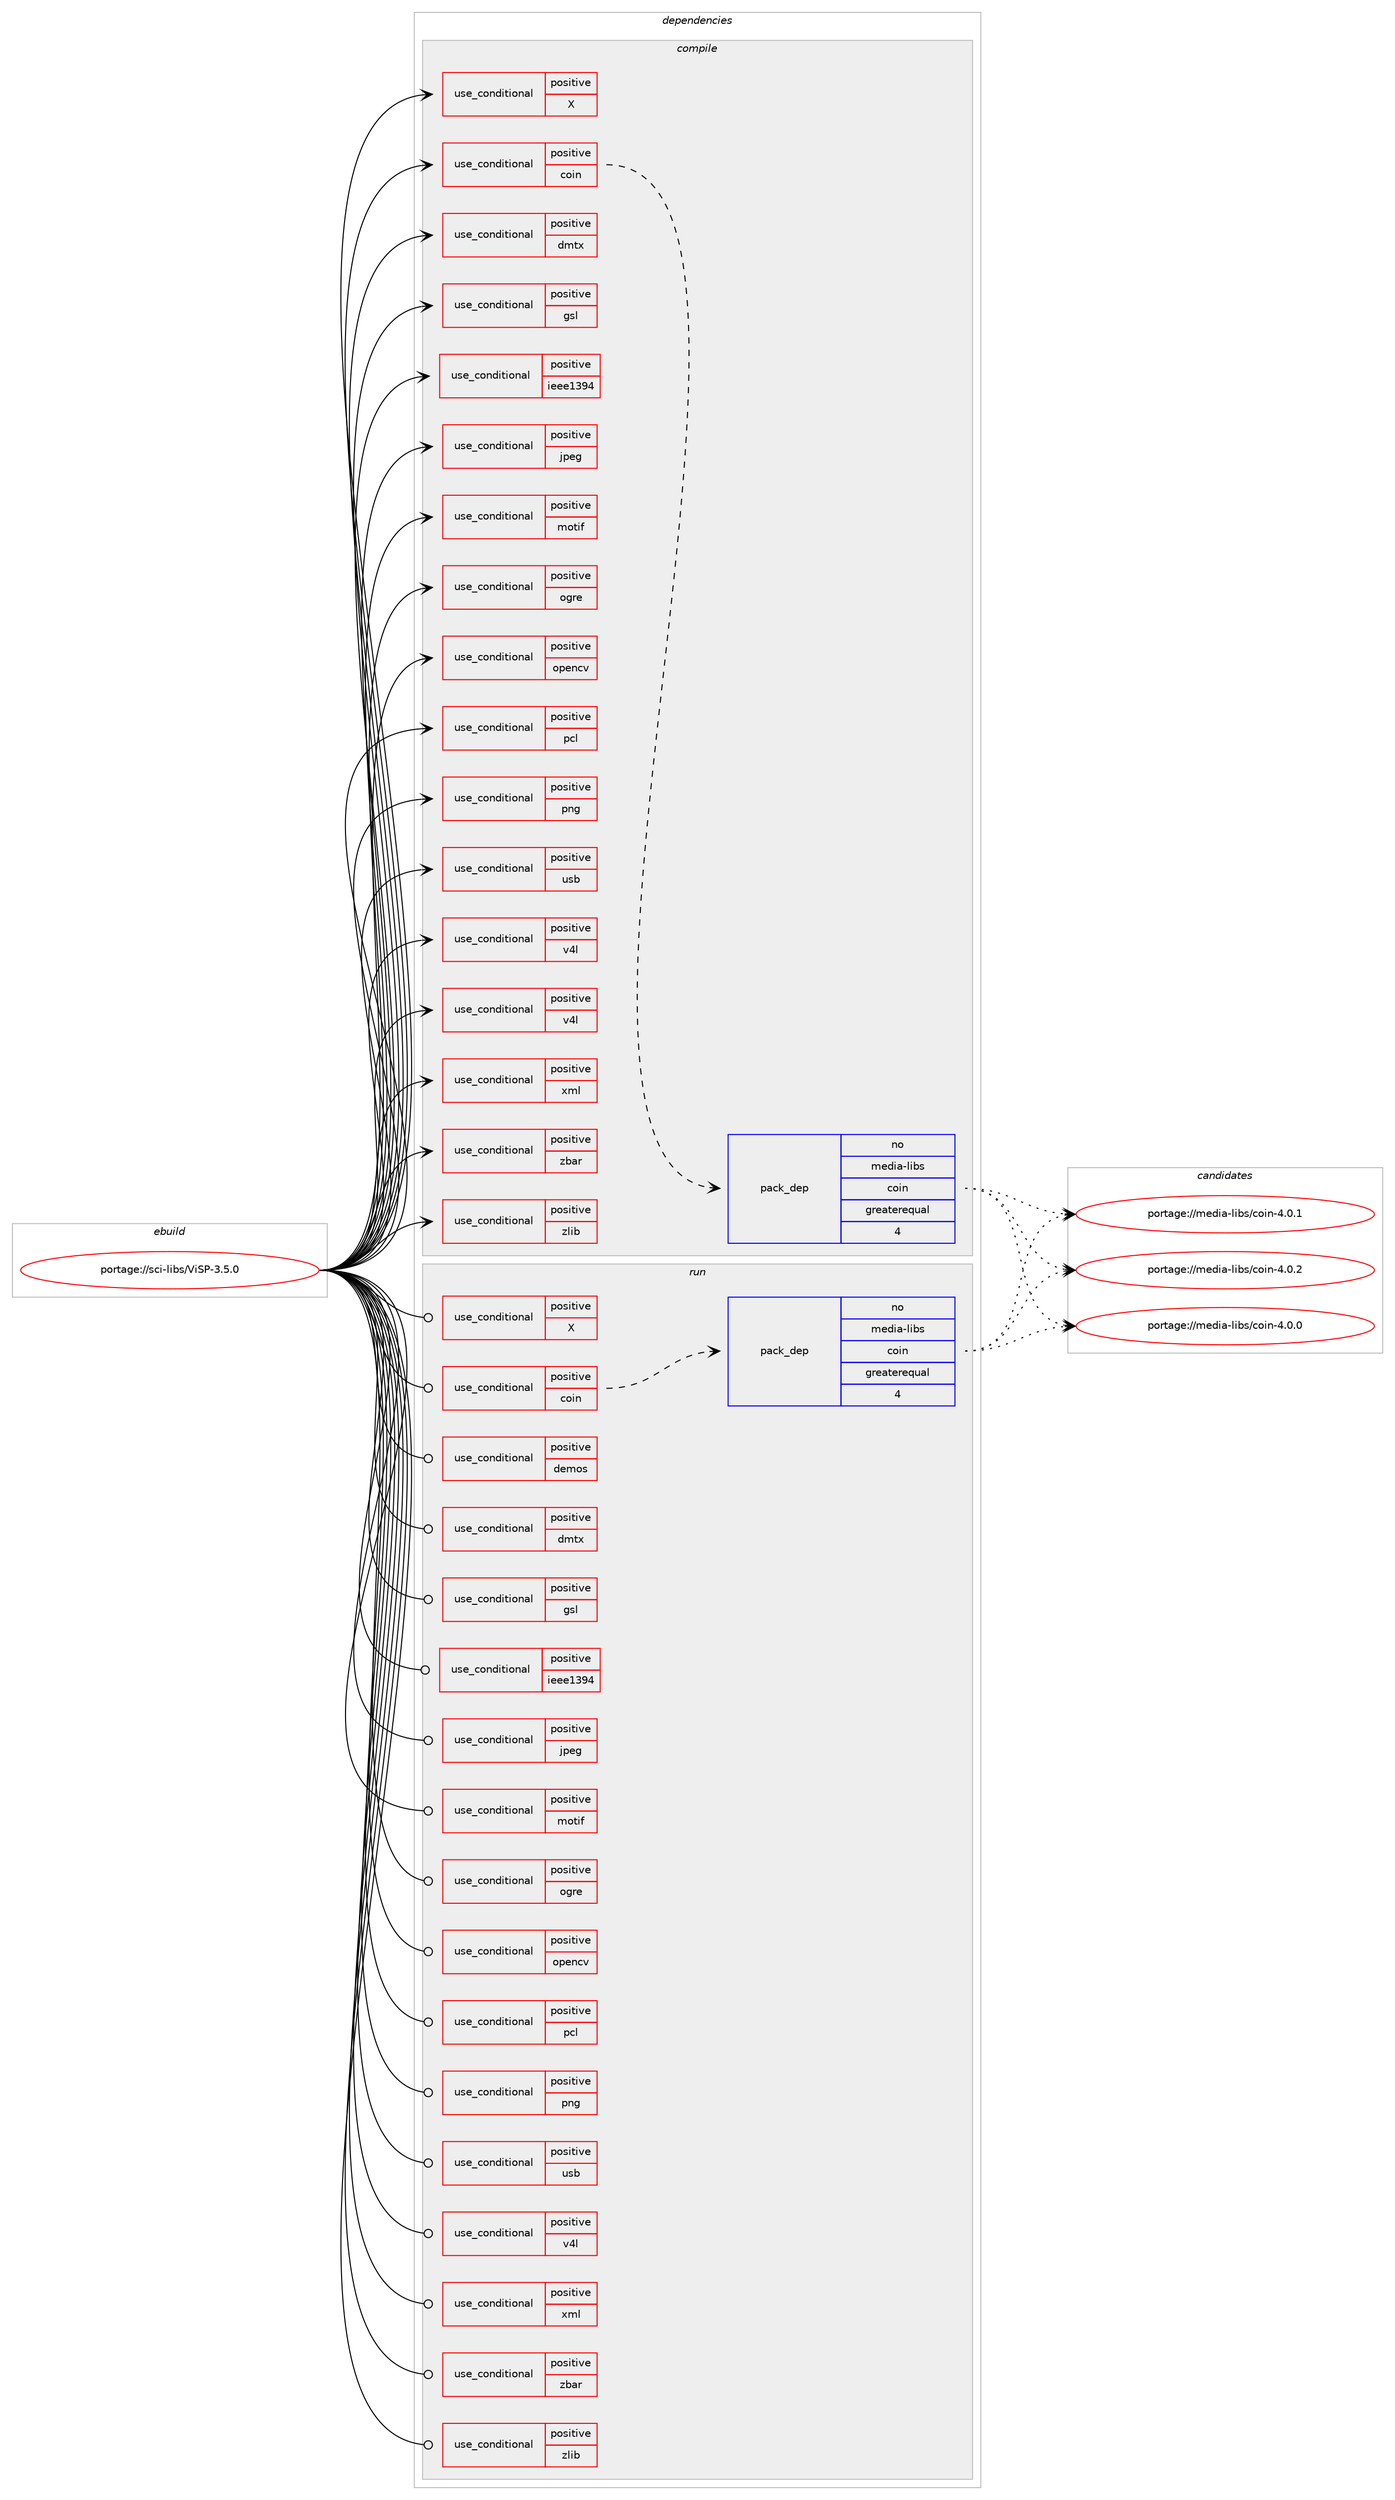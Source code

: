 digraph prolog {

# *************
# Graph options
# *************

newrank=true;
concentrate=true;
compound=true;
graph [rankdir=LR,fontname=Helvetica,fontsize=10,ranksep=1.5];#, ranksep=2.5, nodesep=0.2];
edge  [arrowhead=vee];
node  [fontname=Helvetica,fontsize=10];

# **********
# The ebuild
# **********

subgraph cluster_leftcol {
color=gray;
rank=same;
label=<<i>ebuild</i>>;
id [label="portage://sci-libs/ViSP-3.5.0", color=red, width=4, href="../sci-libs/ViSP-3.5.0.svg"];
}

# ****************
# The dependencies
# ****************

subgraph cluster_midcol {
color=gray;
label=<<i>dependencies</i>>;
subgraph cluster_compile {
fillcolor="#eeeeee";
style=filled;
label=<<i>compile</i>>;
subgraph cond2134 {
dependency3274 [label=<<TABLE BORDER="0" CELLBORDER="1" CELLSPACING="0" CELLPADDING="4"><TR><TD ROWSPAN="3" CELLPADDING="10">use_conditional</TD></TR><TR><TD>positive</TD></TR><TR><TD>X</TD></TR></TABLE>>, shape=none, color=red];
# *** BEGIN UNKNOWN DEPENDENCY TYPE (TODO) ***
# dependency3274 -> package_dependency(portage://sci-libs/ViSP-3.5.0,install,no,x11-libs,libX11,none,[,,],[],[])
# *** END UNKNOWN DEPENDENCY TYPE (TODO) ***

}
id:e -> dependency3274:w [weight=20,style="solid",arrowhead="vee"];
subgraph cond2135 {
dependency3275 [label=<<TABLE BORDER="0" CELLBORDER="1" CELLSPACING="0" CELLPADDING="4"><TR><TD ROWSPAN="3" CELLPADDING="10">use_conditional</TD></TR><TR><TD>positive</TD></TR><TR><TD>coin</TD></TR></TABLE>>, shape=none, color=red];
subgraph pack1092 {
dependency3276 [label=<<TABLE BORDER="0" CELLBORDER="1" CELLSPACING="0" CELLPADDING="4" WIDTH="220"><TR><TD ROWSPAN="6" CELLPADDING="30">pack_dep</TD></TR><TR><TD WIDTH="110">no</TD></TR><TR><TD>media-libs</TD></TR><TR><TD>coin</TD></TR><TR><TD>greaterequal</TD></TR><TR><TD>4</TD></TR></TABLE>>, shape=none, color=blue];
}
dependency3275:e -> dependency3276:w [weight=20,style="dashed",arrowhead="vee"];
# *** BEGIN UNKNOWN DEPENDENCY TYPE (TODO) ***
# dependency3275 -> package_dependency(portage://sci-libs/ViSP-3.5.0,install,no,virtual,opengl,none,[,,],[],[])
# *** END UNKNOWN DEPENDENCY TYPE (TODO) ***

}
id:e -> dependency3275:w [weight=20,style="solid",arrowhead="vee"];
subgraph cond2136 {
dependency3277 [label=<<TABLE BORDER="0" CELLBORDER="1" CELLSPACING="0" CELLPADDING="4"><TR><TD ROWSPAN="3" CELLPADDING="10">use_conditional</TD></TR><TR><TD>positive</TD></TR><TR><TD>dmtx</TD></TR></TABLE>>, shape=none, color=red];
# *** BEGIN UNKNOWN DEPENDENCY TYPE (TODO) ***
# dependency3277 -> package_dependency(portage://sci-libs/ViSP-3.5.0,install,no,media-libs,libdmtx,none,[,,],[],[])
# *** END UNKNOWN DEPENDENCY TYPE (TODO) ***

}
id:e -> dependency3277:w [weight=20,style="solid",arrowhead="vee"];
subgraph cond2137 {
dependency3278 [label=<<TABLE BORDER="0" CELLBORDER="1" CELLSPACING="0" CELLPADDING="4"><TR><TD ROWSPAN="3" CELLPADDING="10">use_conditional</TD></TR><TR><TD>positive</TD></TR><TR><TD>gsl</TD></TR></TABLE>>, shape=none, color=red];
# *** BEGIN UNKNOWN DEPENDENCY TYPE (TODO) ***
# dependency3278 -> package_dependency(portage://sci-libs/ViSP-3.5.0,install,no,sci-libs,gsl,none,[,,],any_same_slot,[])
# *** END UNKNOWN DEPENDENCY TYPE (TODO) ***

}
id:e -> dependency3278:w [weight=20,style="solid",arrowhead="vee"];
subgraph cond2138 {
dependency3279 [label=<<TABLE BORDER="0" CELLBORDER="1" CELLSPACING="0" CELLPADDING="4"><TR><TD ROWSPAN="3" CELLPADDING="10">use_conditional</TD></TR><TR><TD>positive</TD></TR><TR><TD>ieee1394</TD></TR></TABLE>>, shape=none, color=red];
# *** BEGIN UNKNOWN DEPENDENCY TYPE (TODO) ***
# dependency3279 -> package_dependency(portage://sci-libs/ViSP-3.5.0,install,no,media-libs,libdc1394,none,[,,],[slot(2),equal],[])
# *** END UNKNOWN DEPENDENCY TYPE (TODO) ***

}
id:e -> dependency3279:w [weight=20,style="solid",arrowhead="vee"];
subgraph cond2139 {
dependency3280 [label=<<TABLE BORDER="0" CELLBORDER="1" CELLSPACING="0" CELLPADDING="4"><TR><TD ROWSPAN="3" CELLPADDING="10">use_conditional</TD></TR><TR><TD>positive</TD></TR><TR><TD>jpeg</TD></TR></TABLE>>, shape=none, color=red];
# *** BEGIN UNKNOWN DEPENDENCY TYPE (TODO) ***
# dependency3280 -> package_dependency(portage://sci-libs/ViSP-3.5.0,install,no,virtual,jpeg,none,[,,],[slot(0)],[])
# *** END UNKNOWN DEPENDENCY TYPE (TODO) ***

}
id:e -> dependency3280:w [weight=20,style="solid",arrowhead="vee"];
subgraph cond2140 {
dependency3281 [label=<<TABLE BORDER="0" CELLBORDER="1" CELLSPACING="0" CELLPADDING="4"><TR><TD ROWSPAN="3" CELLPADDING="10">use_conditional</TD></TR><TR><TD>positive</TD></TR><TR><TD>motif</TD></TR></TABLE>>, shape=none, color=red];
# *** BEGIN UNKNOWN DEPENDENCY TYPE (TODO) ***
# dependency3281 -> package_dependency(portage://sci-libs/ViSP-3.5.0,install,no,media-libs,SoXt,none,[,,],[],[])
# *** END UNKNOWN DEPENDENCY TYPE (TODO) ***

}
id:e -> dependency3281:w [weight=20,style="solid",arrowhead="vee"];
subgraph cond2141 {
dependency3282 [label=<<TABLE BORDER="0" CELLBORDER="1" CELLSPACING="0" CELLPADDING="4"><TR><TD ROWSPAN="3" CELLPADDING="10">use_conditional</TD></TR><TR><TD>positive</TD></TR><TR><TD>ogre</TD></TR></TABLE>>, shape=none, color=red];
# *** BEGIN UNKNOWN DEPENDENCY TYPE (TODO) ***
# dependency3282 -> package_dependency(portage://sci-libs/ViSP-3.5.0,install,no,dev-games,ogre,none,[,,],[],[use(enable(ois),positive)])
# *** END UNKNOWN DEPENDENCY TYPE (TODO) ***

# *** BEGIN UNKNOWN DEPENDENCY TYPE (TODO) ***
# dependency3282 -> package_dependency(portage://sci-libs/ViSP-3.5.0,install,no,dev-libs,boost,none,[,,],any_same_slot,[])
# *** END UNKNOWN DEPENDENCY TYPE (TODO) ***

}
id:e -> dependency3282:w [weight=20,style="solid",arrowhead="vee"];
subgraph cond2142 {
dependency3283 [label=<<TABLE BORDER="0" CELLBORDER="1" CELLSPACING="0" CELLPADDING="4"><TR><TD ROWSPAN="3" CELLPADDING="10">use_conditional</TD></TR><TR><TD>positive</TD></TR><TR><TD>opencv</TD></TR></TABLE>>, shape=none, color=red];
# *** BEGIN UNKNOWN DEPENDENCY TYPE (TODO) ***
# dependency3283 -> package_dependency(portage://sci-libs/ViSP-3.5.0,install,no,media-libs,opencv,none,[,,],any_same_slot,[use(enable(contribdnn),positive)])
# *** END UNKNOWN DEPENDENCY TYPE (TODO) ***

}
id:e -> dependency3283:w [weight=20,style="solid",arrowhead="vee"];
subgraph cond2143 {
dependency3284 [label=<<TABLE BORDER="0" CELLBORDER="1" CELLSPACING="0" CELLPADDING="4"><TR><TD ROWSPAN="3" CELLPADDING="10">use_conditional</TD></TR><TR><TD>positive</TD></TR><TR><TD>pcl</TD></TR></TABLE>>, shape=none, color=red];
# *** BEGIN UNKNOWN DEPENDENCY TYPE (TODO) ***
# dependency3284 -> package_dependency(portage://sci-libs/ViSP-3.5.0,install,no,sci-libs,pcl,none,[,,],any_same_slot,[])
# *** END UNKNOWN DEPENDENCY TYPE (TODO) ***

}
id:e -> dependency3284:w [weight=20,style="solid",arrowhead="vee"];
subgraph cond2144 {
dependency3285 [label=<<TABLE BORDER="0" CELLBORDER="1" CELLSPACING="0" CELLPADDING="4"><TR><TD ROWSPAN="3" CELLPADDING="10">use_conditional</TD></TR><TR><TD>positive</TD></TR><TR><TD>png</TD></TR></TABLE>>, shape=none, color=red];
# *** BEGIN UNKNOWN DEPENDENCY TYPE (TODO) ***
# dependency3285 -> package_dependency(portage://sci-libs/ViSP-3.5.0,install,no,media-libs,libpng,none,[,,],[slot(0),equal],[])
# *** END UNKNOWN DEPENDENCY TYPE (TODO) ***

}
id:e -> dependency3285:w [weight=20,style="solid",arrowhead="vee"];
subgraph cond2145 {
dependency3286 [label=<<TABLE BORDER="0" CELLBORDER="1" CELLSPACING="0" CELLPADDING="4"><TR><TD ROWSPAN="3" CELLPADDING="10">use_conditional</TD></TR><TR><TD>positive</TD></TR><TR><TD>usb</TD></TR></TABLE>>, shape=none, color=red];
# *** BEGIN UNKNOWN DEPENDENCY TYPE (TODO) ***
# dependency3286 -> package_dependency(portage://sci-libs/ViSP-3.5.0,install,no,virtual,libusb,none,[,,],[slot(1)],[])
# *** END UNKNOWN DEPENDENCY TYPE (TODO) ***

}
id:e -> dependency3286:w [weight=20,style="solid",arrowhead="vee"];
subgraph cond2146 {
dependency3287 [label=<<TABLE BORDER="0" CELLBORDER="1" CELLSPACING="0" CELLPADDING="4"><TR><TD ROWSPAN="3" CELLPADDING="10">use_conditional</TD></TR><TR><TD>positive</TD></TR><TR><TD>v4l</TD></TR></TABLE>>, shape=none, color=red];
# *** BEGIN UNKNOWN DEPENDENCY TYPE (TODO) ***
# dependency3287 -> package_dependency(portage://sci-libs/ViSP-3.5.0,install,no,media-libs,libv4l,none,[,,],[],[])
# *** END UNKNOWN DEPENDENCY TYPE (TODO) ***

}
id:e -> dependency3287:w [weight=20,style="solid",arrowhead="vee"];
subgraph cond2147 {
dependency3288 [label=<<TABLE BORDER="0" CELLBORDER="1" CELLSPACING="0" CELLPADDING="4"><TR><TD ROWSPAN="3" CELLPADDING="10">use_conditional</TD></TR><TR><TD>positive</TD></TR><TR><TD>v4l</TD></TR></TABLE>>, shape=none, color=red];
# *** BEGIN UNKNOWN DEPENDENCY TYPE (TODO) ***
# dependency3288 -> package_dependency(portage://sci-libs/ViSP-3.5.0,install,no,virtual,os-headers,none,[,,],[],[])
# *** END UNKNOWN DEPENDENCY TYPE (TODO) ***

}
id:e -> dependency3288:w [weight=20,style="solid",arrowhead="vee"];
subgraph cond2148 {
dependency3289 [label=<<TABLE BORDER="0" CELLBORDER="1" CELLSPACING="0" CELLPADDING="4"><TR><TD ROWSPAN="3" CELLPADDING="10">use_conditional</TD></TR><TR><TD>positive</TD></TR><TR><TD>xml</TD></TR></TABLE>>, shape=none, color=red];
# *** BEGIN UNKNOWN DEPENDENCY TYPE (TODO) ***
# dependency3289 -> package_dependency(portage://sci-libs/ViSP-3.5.0,install,no,dev-libs,libxml2,none,[,,],[],[])
# *** END UNKNOWN DEPENDENCY TYPE (TODO) ***

}
id:e -> dependency3289:w [weight=20,style="solid",arrowhead="vee"];
subgraph cond2149 {
dependency3290 [label=<<TABLE BORDER="0" CELLBORDER="1" CELLSPACING="0" CELLPADDING="4"><TR><TD ROWSPAN="3" CELLPADDING="10">use_conditional</TD></TR><TR><TD>positive</TD></TR><TR><TD>zbar</TD></TR></TABLE>>, shape=none, color=red];
# *** BEGIN UNKNOWN DEPENDENCY TYPE (TODO) ***
# dependency3290 -> package_dependency(portage://sci-libs/ViSP-3.5.0,install,no,media-gfx,zbar,none,[,,],[],[])
# *** END UNKNOWN DEPENDENCY TYPE (TODO) ***

}
id:e -> dependency3290:w [weight=20,style="solid",arrowhead="vee"];
subgraph cond2150 {
dependency3291 [label=<<TABLE BORDER="0" CELLBORDER="1" CELLSPACING="0" CELLPADDING="4"><TR><TD ROWSPAN="3" CELLPADDING="10">use_conditional</TD></TR><TR><TD>positive</TD></TR><TR><TD>zlib</TD></TR></TABLE>>, shape=none, color=red];
# *** BEGIN UNKNOWN DEPENDENCY TYPE (TODO) ***
# dependency3291 -> package_dependency(portage://sci-libs/ViSP-3.5.0,install,no,sys-libs,zlib,none,[,,],[],[])
# *** END UNKNOWN DEPENDENCY TYPE (TODO) ***

}
id:e -> dependency3291:w [weight=20,style="solid",arrowhead="vee"];
}
subgraph cluster_compileandrun {
fillcolor="#eeeeee";
style=filled;
label=<<i>compile and run</i>>;
}
subgraph cluster_run {
fillcolor="#eeeeee";
style=filled;
label=<<i>run</i>>;
subgraph cond2151 {
dependency3292 [label=<<TABLE BORDER="0" CELLBORDER="1" CELLSPACING="0" CELLPADDING="4"><TR><TD ROWSPAN="3" CELLPADDING="10">use_conditional</TD></TR><TR><TD>positive</TD></TR><TR><TD>X</TD></TR></TABLE>>, shape=none, color=red];
# *** BEGIN UNKNOWN DEPENDENCY TYPE (TODO) ***
# dependency3292 -> package_dependency(portage://sci-libs/ViSP-3.5.0,run,no,x11-libs,libX11,none,[,,],[],[])
# *** END UNKNOWN DEPENDENCY TYPE (TODO) ***

}
id:e -> dependency3292:w [weight=20,style="solid",arrowhead="odot"];
subgraph cond2152 {
dependency3293 [label=<<TABLE BORDER="0" CELLBORDER="1" CELLSPACING="0" CELLPADDING="4"><TR><TD ROWSPAN="3" CELLPADDING="10">use_conditional</TD></TR><TR><TD>positive</TD></TR><TR><TD>coin</TD></TR></TABLE>>, shape=none, color=red];
subgraph pack1093 {
dependency3294 [label=<<TABLE BORDER="0" CELLBORDER="1" CELLSPACING="0" CELLPADDING="4" WIDTH="220"><TR><TD ROWSPAN="6" CELLPADDING="30">pack_dep</TD></TR><TR><TD WIDTH="110">no</TD></TR><TR><TD>media-libs</TD></TR><TR><TD>coin</TD></TR><TR><TD>greaterequal</TD></TR><TR><TD>4</TD></TR></TABLE>>, shape=none, color=blue];
}
dependency3293:e -> dependency3294:w [weight=20,style="dashed",arrowhead="vee"];
# *** BEGIN UNKNOWN DEPENDENCY TYPE (TODO) ***
# dependency3293 -> package_dependency(portage://sci-libs/ViSP-3.5.0,run,no,virtual,opengl,none,[,,],[],[])
# *** END UNKNOWN DEPENDENCY TYPE (TODO) ***

}
id:e -> dependency3293:w [weight=20,style="solid",arrowhead="odot"];
subgraph cond2153 {
dependency3295 [label=<<TABLE BORDER="0" CELLBORDER="1" CELLSPACING="0" CELLPADDING="4"><TR><TD ROWSPAN="3" CELLPADDING="10">use_conditional</TD></TR><TR><TD>positive</TD></TR><TR><TD>demos</TD></TR></TABLE>>, shape=none, color=red];
# *** BEGIN UNKNOWN DEPENDENCY TYPE (TODO) ***
# dependency3295 -> package_dependency(portage://sci-libs/ViSP-3.5.0,run,no,sci-misc,ViSP-images,none,[,,],[],[])
# *** END UNKNOWN DEPENDENCY TYPE (TODO) ***

}
id:e -> dependency3295:w [weight=20,style="solid",arrowhead="odot"];
subgraph cond2154 {
dependency3296 [label=<<TABLE BORDER="0" CELLBORDER="1" CELLSPACING="0" CELLPADDING="4"><TR><TD ROWSPAN="3" CELLPADDING="10">use_conditional</TD></TR><TR><TD>positive</TD></TR><TR><TD>dmtx</TD></TR></TABLE>>, shape=none, color=red];
# *** BEGIN UNKNOWN DEPENDENCY TYPE (TODO) ***
# dependency3296 -> package_dependency(portage://sci-libs/ViSP-3.5.0,run,no,media-libs,libdmtx,none,[,,],[],[])
# *** END UNKNOWN DEPENDENCY TYPE (TODO) ***

}
id:e -> dependency3296:w [weight=20,style="solid",arrowhead="odot"];
subgraph cond2155 {
dependency3297 [label=<<TABLE BORDER="0" CELLBORDER="1" CELLSPACING="0" CELLPADDING="4"><TR><TD ROWSPAN="3" CELLPADDING="10">use_conditional</TD></TR><TR><TD>positive</TD></TR><TR><TD>gsl</TD></TR></TABLE>>, shape=none, color=red];
# *** BEGIN UNKNOWN DEPENDENCY TYPE (TODO) ***
# dependency3297 -> package_dependency(portage://sci-libs/ViSP-3.5.0,run,no,sci-libs,gsl,none,[,,],any_same_slot,[])
# *** END UNKNOWN DEPENDENCY TYPE (TODO) ***

}
id:e -> dependency3297:w [weight=20,style="solid",arrowhead="odot"];
subgraph cond2156 {
dependency3298 [label=<<TABLE BORDER="0" CELLBORDER="1" CELLSPACING="0" CELLPADDING="4"><TR><TD ROWSPAN="3" CELLPADDING="10">use_conditional</TD></TR><TR><TD>positive</TD></TR><TR><TD>ieee1394</TD></TR></TABLE>>, shape=none, color=red];
# *** BEGIN UNKNOWN DEPENDENCY TYPE (TODO) ***
# dependency3298 -> package_dependency(portage://sci-libs/ViSP-3.5.0,run,no,media-libs,libdc1394,none,[,,],[slot(2),equal],[])
# *** END UNKNOWN DEPENDENCY TYPE (TODO) ***

}
id:e -> dependency3298:w [weight=20,style="solid",arrowhead="odot"];
subgraph cond2157 {
dependency3299 [label=<<TABLE BORDER="0" CELLBORDER="1" CELLSPACING="0" CELLPADDING="4"><TR><TD ROWSPAN="3" CELLPADDING="10">use_conditional</TD></TR><TR><TD>positive</TD></TR><TR><TD>jpeg</TD></TR></TABLE>>, shape=none, color=red];
# *** BEGIN UNKNOWN DEPENDENCY TYPE (TODO) ***
# dependency3299 -> package_dependency(portage://sci-libs/ViSP-3.5.0,run,no,virtual,jpeg,none,[,,],[slot(0)],[])
# *** END UNKNOWN DEPENDENCY TYPE (TODO) ***

}
id:e -> dependency3299:w [weight=20,style="solid",arrowhead="odot"];
subgraph cond2158 {
dependency3300 [label=<<TABLE BORDER="0" CELLBORDER="1" CELLSPACING="0" CELLPADDING="4"><TR><TD ROWSPAN="3" CELLPADDING="10">use_conditional</TD></TR><TR><TD>positive</TD></TR><TR><TD>motif</TD></TR></TABLE>>, shape=none, color=red];
# *** BEGIN UNKNOWN DEPENDENCY TYPE (TODO) ***
# dependency3300 -> package_dependency(portage://sci-libs/ViSP-3.5.0,run,no,media-libs,SoXt,none,[,,],[],[])
# *** END UNKNOWN DEPENDENCY TYPE (TODO) ***

}
id:e -> dependency3300:w [weight=20,style="solid",arrowhead="odot"];
subgraph cond2159 {
dependency3301 [label=<<TABLE BORDER="0" CELLBORDER="1" CELLSPACING="0" CELLPADDING="4"><TR><TD ROWSPAN="3" CELLPADDING="10">use_conditional</TD></TR><TR><TD>positive</TD></TR><TR><TD>ogre</TD></TR></TABLE>>, shape=none, color=red];
# *** BEGIN UNKNOWN DEPENDENCY TYPE (TODO) ***
# dependency3301 -> package_dependency(portage://sci-libs/ViSP-3.5.0,run,no,dev-games,ogre,none,[,,],[],[use(enable(ois),positive)])
# *** END UNKNOWN DEPENDENCY TYPE (TODO) ***

# *** BEGIN UNKNOWN DEPENDENCY TYPE (TODO) ***
# dependency3301 -> package_dependency(portage://sci-libs/ViSP-3.5.0,run,no,dev-libs,boost,none,[,,],any_same_slot,[])
# *** END UNKNOWN DEPENDENCY TYPE (TODO) ***

}
id:e -> dependency3301:w [weight=20,style="solid",arrowhead="odot"];
subgraph cond2160 {
dependency3302 [label=<<TABLE BORDER="0" CELLBORDER="1" CELLSPACING="0" CELLPADDING="4"><TR><TD ROWSPAN="3" CELLPADDING="10">use_conditional</TD></TR><TR><TD>positive</TD></TR><TR><TD>opencv</TD></TR></TABLE>>, shape=none, color=red];
# *** BEGIN UNKNOWN DEPENDENCY TYPE (TODO) ***
# dependency3302 -> package_dependency(portage://sci-libs/ViSP-3.5.0,run,no,media-libs,opencv,none,[,,],any_same_slot,[use(enable(contribdnn),positive)])
# *** END UNKNOWN DEPENDENCY TYPE (TODO) ***

}
id:e -> dependency3302:w [weight=20,style="solid",arrowhead="odot"];
subgraph cond2161 {
dependency3303 [label=<<TABLE BORDER="0" CELLBORDER="1" CELLSPACING="0" CELLPADDING="4"><TR><TD ROWSPAN="3" CELLPADDING="10">use_conditional</TD></TR><TR><TD>positive</TD></TR><TR><TD>pcl</TD></TR></TABLE>>, shape=none, color=red];
# *** BEGIN UNKNOWN DEPENDENCY TYPE (TODO) ***
# dependency3303 -> package_dependency(portage://sci-libs/ViSP-3.5.0,run,no,sci-libs,pcl,none,[,,],any_same_slot,[])
# *** END UNKNOWN DEPENDENCY TYPE (TODO) ***

}
id:e -> dependency3303:w [weight=20,style="solid",arrowhead="odot"];
subgraph cond2162 {
dependency3304 [label=<<TABLE BORDER="0" CELLBORDER="1" CELLSPACING="0" CELLPADDING="4"><TR><TD ROWSPAN="3" CELLPADDING="10">use_conditional</TD></TR><TR><TD>positive</TD></TR><TR><TD>png</TD></TR></TABLE>>, shape=none, color=red];
# *** BEGIN UNKNOWN DEPENDENCY TYPE (TODO) ***
# dependency3304 -> package_dependency(portage://sci-libs/ViSP-3.5.0,run,no,media-libs,libpng,none,[,,],[slot(0),equal],[])
# *** END UNKNOWN DEPENDENCY TYPE (TODO) ***

}
id:e -> dependency3304:w [weight=20,style="solid",arrowhead="odot"];
subgraph cond2163 {
dependency3305 [label=<<TABLE BORDER="0" CELLBORDER="1" CELLSPACING="0" CELLPADDING="4"><TR><TD ROWSPAN="3" CELLPADDING="10">use_conditional</TD></TR><TR><TD>positive</TD></TR><TR><TD>usb</TD></TR></TABLE>>, shape=none, color=red];
# *** BEGIN UNKNOWN DEPENDENCY TYPE (TODO) ***
# dependency3305 -> package_dependency(portage://sci-libs/ViSP-3.5.0,run,no,virtual,libusb,none,[,,],[slot(1)],[])
# *** END UNKNOWN DEPENDENCY TYPE (TODO) ***

}
id:e -> dependency3305:w [weight=20,style="solid",arrowhead="odot"];
subgraph cond2164 {
dependency3306 [label=<<TABLE BORDER="0" CELLBORDER="1" CELLSPACING="0" CELLPADDING="4"><TR><TD ROWSPAN="3" CELLPADDING="10">use_conditional</TD></TR><TR><TD>positive</TD></TR><TR><TD>v4l</TD></TR></TABLE>>, shape=none, color=red];
# *** BEGIN UNKNOWN DEPENDENCY TYPE (TODO) ***
# dependency3306 -> package_dependency(portage://sci-libs/ViSP-3.5.0,run,no,media-libs,libv4l,none,[,,],[],[])
# *** END UNKNOWN DEPENDENCY TYPE (TODO) ***

}
id:e -> dependency3306:w [weight=20,style="solid",arrowhead="odot"];
subgraph cond2165 {
dependency3307 [label=<<TABLE BORDER="0" CELLBORDER="1" CELLSPACING="0" CELLPADDING="4"><TR><TD ROWSPAN="3" CELLPADDING="10">use_conditional</TD></TR><TR><TD>positive</TD></TR><TR><TD>xml</TD></TR></TABLE>>, shape=none, color=red];
# *** BEGIN UNKNOWN DEPENDENCY TYPE (TODO) ***
# dependency3307 -> package_dependency(portage://sci-libs/ViSP-3.5.0,run,no,dev-libs,libxml2,none,[,,],[],[])
# *** END UNKNOWN DEPENDENCY TYPE (TODO) ***

}
id:e -> dependency3307:w [weight=20,style="solid",arrowhead="odot"];
subgraph cond2166 {
dependency3308 [label=<<TABLE BORDER="0" CELLBORDER="1" CELLSPACING="0" CELLPADDING="4"><TR><TD ROWSPAN="3" CELLPADDING="10">use_conditional</TD></TR><TR><TD>positive</TD></TR><TR><TD>zbar</TD></TR></TABLE>>, shape=none, color=red];
# *** BEGIN UNKNOWN DEPENDENCY TYPE (TODO) ***
# dependency3308 -> package_dependency(portage://sci-libs/ViSP-3.5.0,run,no,media-gfx,zbar,none,[,,],[],[])
# *** END UNKNOWN DEPENDENCY TYPE (TODO) ***

}
id:e -> dependency3308:w [weight=20,style="solid",arrowhead="odot"];
subgraph cond2167 {
dependency3309 [label=<<TABLE BORDER="0" CELLBORDER="1" CELLSPACING="0" CELLPADDING="4"><TR><TD ROWSPAN="3" CELLPADDING="10">use_conditional</TD></TR><TR><TD>positive</TD></TR><TR><TD>zlib</TD></TR></TABLE>>, shape=none, color=red];
# *** BEGIN UNKNOWN DEPENDENCY TYPE (TODO) ***
# dependency3309 -> package_dependency(portage://sci-libs/ViSP-3.5.0,run,no,sys-libs,zlib,none,[,,],[],[])
# *** END UNKNOWN DEPENDENCY TYPE (TODO) ***

}
id:e -> dependency3309:w [weight=20,style="solid",arrowhead="odot"];
}
}

# **************
# The candidates
# **************

subgraph cluster_choices {
rank=same;
color=gray;
label=<<i>candidates</i>>;

subgraph choice1092 {
color=black;
nodesep=1;
choice1091011001059745108105981154799111105110455246484648 [label="portage://media-libs/coin-4.0.0", color=red, width=4,href="../media-libs/coin-4.0.0.svg"];
choice1091011001059745108105981154799111105110455246484649 [label="portage://media-libs/coin-4.0.1", color=red, width=4,href="../media-libs/coin-4.0.1.svg"];
choice1091011001059745108105981154799111105110455246484650 [label="portage://media-libs/coin-4.0.2", color=red, width=4,href="../media-libs/coin-4.0.2.svg"];
dependency3276:e -> choice1091011001059745108105981154799111105110455246484648:w [style=dotted,weight="100"];
dependency3276:e -> choice1091011001059745108105981154799111105110455246484649:w [style=dotted,weight="100"];
dependency3276:e -> choice1091011001059745108105981154799111105110455246484650:w [style=dotted,weight="100"];
}
subgraph choice1093 {
color=black;
nodesep=1;
choice1091011001059745108105981154799111105110455246484648 [label="portage://media-libs/coin-4.0.0", color=red, width=4,href="../media-libs/coin-4.0.0.svg"];
choice1091011001059745108105981154799111105110455246484649 [label="portage://media-libs/coin-4.0.1", color=red, width=4,href="../media-libs/coin-4.0.1.svg"];
choice1091011001059745108105981154799111105110455246484650 [label="portage://media-libs/coin-4.0.2", color=red, width=4,href="../media-libs/coin-4.0.2.svg"];
dependency3294:e -> choice1091011001059745108105981154799111105110455246484648:w [style=dotted,weight="100"];
dependency3294:e -> choice1091011001059745108105981154799111105110455246484649:w [style=dotted,weight="100"];
dependency3294:e -> choice1091011001059745108105981154799111105110455246484650:w [style=dotted,weight="100"];
}
}

}
